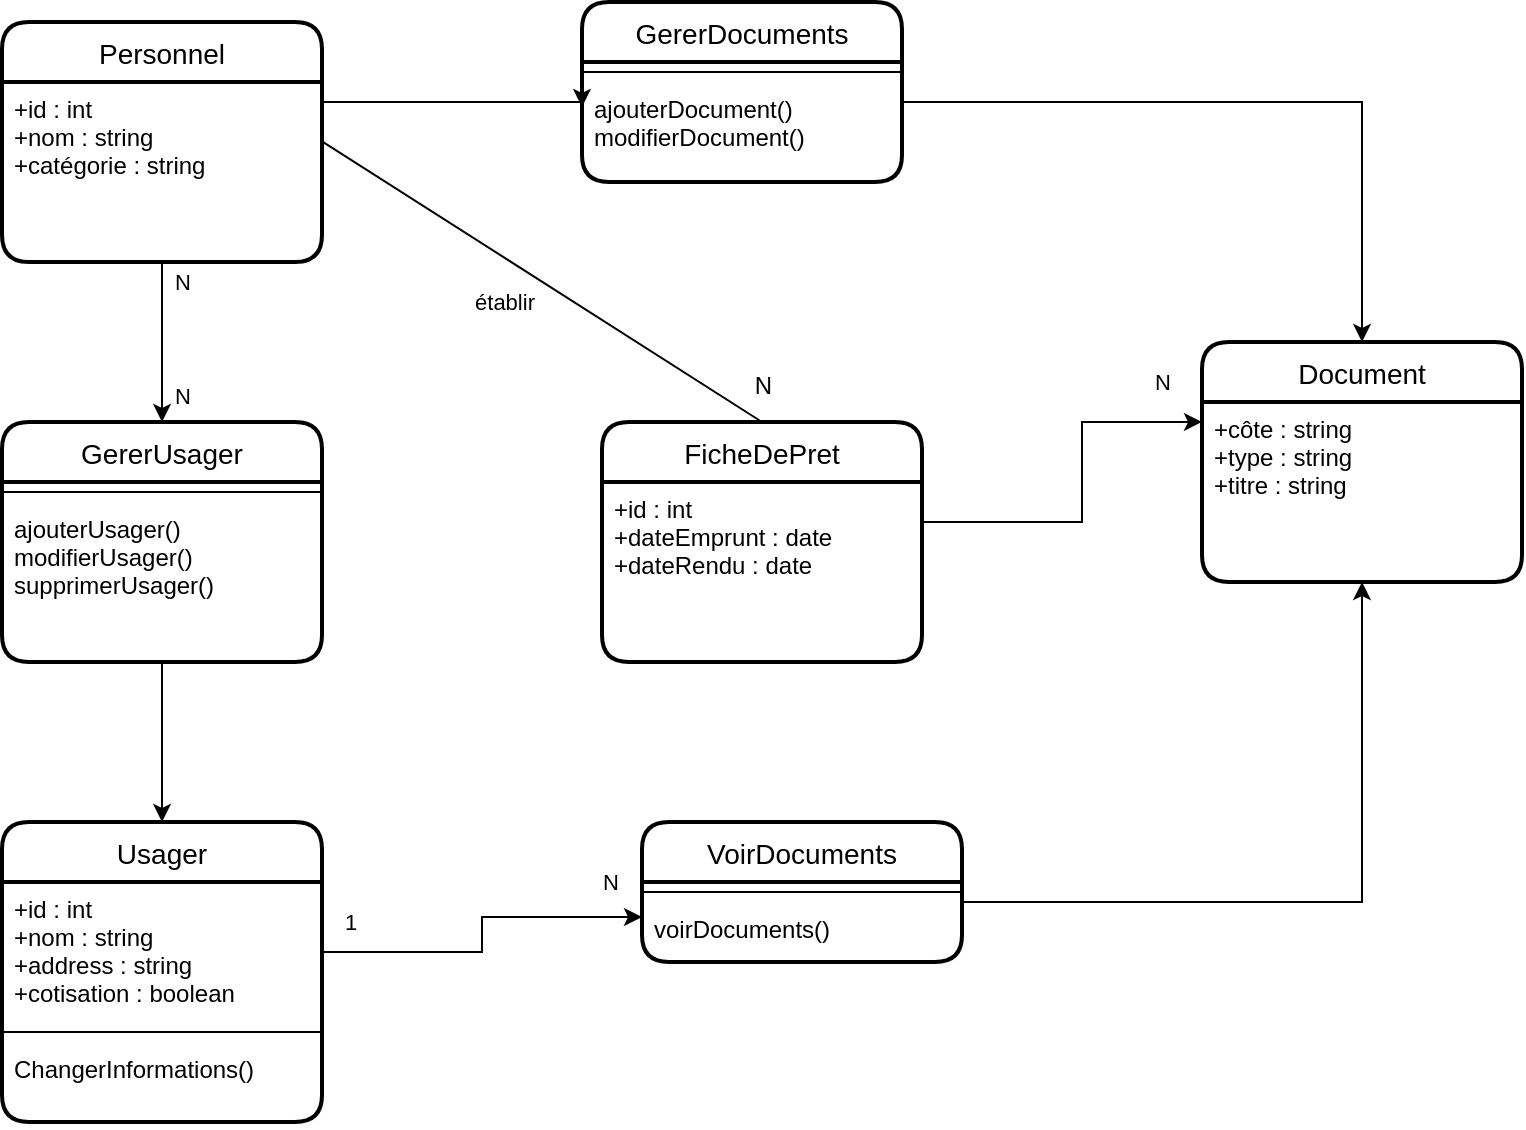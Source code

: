 <mxfile version="20.8.16" type="device"><diagram name="Page-1" id="PXcWsWgDegH-04_7bIJy"><mxGraphModel dx="906" dy="562" grid="1" gridSize="10" guides="1" tooltips="1" connect="1" arrows="1" fold="1" page="1" pageScale="1" pageWidth="850" pageHeight="1100" math="0" shadow="0"><root><mxCell id="0"/><mxCell id="1" parent="0"/><mxCell id="zXpPCSgOhFRxXym9Kdbs-14" value="Document" style="swimlane;childLayout=stackLayout;horizontal=1;startSize=30;horizontalStack=0;rounded=1;fontSize=14;fontStyle=0;strokeWidth=2;resizeParent=0;resizeLast=1;shadow=0;dashed=0;align=center;" vertex="1" parent="1"><mxGeometry x="640" y="200.0" width="160" height="120" as="geometry"/></mxCell><mxCell id="zXpPCSgOhFRxXym9Kdbs-15" value="+côte : string&#10;+type : string&#10;+titre : string" style="align=left;strokeColor=none;fillColor=none;spacingLeft=4;fontSize=12;verticalAlign=top;resizable=0;rotatable=0;part=1;" vertex="1" parent="zXpPCSgOhFRxXym9Kdbs-14"><mxGeometry y="30" width="160" height="90" as="geometry"/></mxCell><mxCell id="zXpPCSgOhFRxXym9Kdbs-16" value="" style="line;strokeWidth=1;rotatable=0;dashed=0;labelPosition=right;align=left;verticalAlign=middle;spacingTop=0;spacingLeft=6;points=[];portConstraint=eastwest;" vertex="1" parent="zXpPCSgOhFRxXym9Kdbs-14"><mxGeometry y="120" width="160" as="geometry"/></mxCell><mxCell id="zXpPCSgOhFRxXym9Kdbs-22" value="Usager" style="swimlane;childLayout=stackLayout;horizontal=1;startSize=30;horizontalStack=0;rounded=1;fontSize=14;fontStyle=0;strokeWidth=2;resizeParent=0;resizeLast=1;shadow=0;dashed=0;align=center;" vertex="1" parent="1"><mxGeometry x="40" y="440" width="160" height="150" as="geometry"/></mxCell><mxCell id="zXpPCSgOhFRxXym9Kdbs-64" value="+id : int&#10;+nom : string&#10;+address : string&#10;+cotisation : boolean" style="text;strokeColor=none;fillColor=none;spacingLeft=4;spacingRight=4;overflow=hidden;rotatable=0;points=[[0,0.5],[1,0.5]];portConstraint=eastwest;fontSize=12;" vertex="1" parent="zXpPCSgOhFRxXym9Kdbs-22"><mxGeometry y="30" width="160" height="70" as="geometry"/></mxCell><mxCell id="zXpPCSgOhFRxXym9Kdbs-66" value="" style="line;strokeWidth=1;rotatable=0;dashed=0;labelPosition=right;align=left;verticalAlign=middle;spacingTop=0;spacingLeft=6;points=[];portConstraint=eastwest;" vertex="1" parent="zXpPCSgOhFRxXym9Kdbs-22"><mxGeometry y="100" width="160" height="10" as="geometry"/></mxCell><mxCell id="zXpPCSgOhFRxXym9Kdbs-67" value="ChangerInformations()" style="text;strokeColor=none;fillColor=none;spacingLeft=4;spacingRight=4;overflow=hidden;rotatable=0;points=[[0,0.5],[1,0.5]];portConstraint=eastwest;fontSize=12;" vertex="1" parent="zXpPCSgOhFRxXym9Kdbs-22"><mxGeometry y="110" width="160" height="40" as="geometry"/></mxCell><mxCell id="zXpPCSgOhFRxXym9Kdbs-81" style="edgeStyle=orthogonalEdgeStyle;rounded=0;orthogonalLoop=1;jettySize=auto;html=1;exitX=0.5;exitY=1;exitDx=0;exitDy=0;entryX=0.5;entryY=0;entryDx=0;entryDy=0;" edge="1" parent="1" source="zXpPCSgOhFRxXym9Kdbs-24" target="zXpPCSgOhFRxXym9Kdbs-78"><mxGeometry relative="1" as="geometry"/></mxCell><mxCell id="zXpPCSgOhFRxXym9Kdbs-83" value="N" style="edgeLabel;html=1;align=center;verticalAlign=middle;resizable=0;points=[];" vertex="1" connectable="0" parent="zXpPCSgOhFRxXym9Kdbs-81"><mxGeometry x="-0.767" y="2" relative="1" as="geometry"><mxPoint x="8" as="offset"/></mxGeometry></mxCell><mxCell id="zXpPCSgOhFRxXym9Kdbs-84" value="N" style="edgeLabel;html=1;align=center;verticalAlign=middle;resizable=0;points=[];" vertex="1" connectable="0" parent="zXpPCSgOhFRxXym9Kdbs-81"><mxGeometry x="0.667" y="1" relative="1" as="geometry"><mxPoint x="9" as="offset"/></mxGeometry></mxCell><mxCell id="zXpPCSgOhFRxXym9Kdbs-24" value="Personnel" style="swimlane;childLayout=stackLayout;horizontal=1;startSize=30;horizontalStack=0;rounded=1;fontSize=14;fontStyle=0;strokeWidth=2;resizeParent=0;resizeLast=1;shadow=0;dashed=0;align=center;" vertex="1" parent="1"><mxGeometry x="40" y="40" width="160" height="120" as="geometry"><mxRectangle x="40" y="40" width="100" height="30" as="alternateBounds"/></mxGeometry></mxCell><mxCell id="zXpPCSgOhFRxXym9Kdbs-25" value="+id : int&#10;+nom : string&#10;+catégorie : string" style="align=left;strokeColor=none;fillColor=none;spacingLeft=4;fontSize=12;verticalAlign=top;resizable=0;rotatable=0;part=1;" vertex="1" parent="zXpPCSgOhFRxXym9Kdbs-24"><mxGeometry y="30" width="160" height="90" as="geometry"/></mxCell><mxCell id="zXpPCSgOhFRxXym9Kdbs-26" value="FicheDePret" style="swimlane;childLayout=stackLayout;horizontal=1;startSize=30;horizontalStack=0;rounded=1;fontSize=14;fontStyle=0;strokeWidth=2;resizeParent=0;resizeLast=1;shadow=0;dashed=0;align=center;" vertex="1" parent="1"><mxGeometry x="340" y="240" width="160" height="120" as="geometry"/></mxCell><mxCell id="zXpPCSgOhFRxXym9Kdbs-27" value="+id : int&#10;+dateEmprunt : date&#10;+dateRendu : date" style="align=left;strokeColor=none;fillColor=none;spacingLeft=4;fontSize=12;verticalAlign=top;resizable=0;rotatable=0;part=1;" vertex="1" parent="zXpPCSgOhFRxXym9Kdbs-26"><mxGeometry y="30" width="160" height="90" as="geometry"/></mxCell><mxCell id="zXpPCSgOhFRxXym9Kdbs-29" value="" style="endArrow=none;html=1;rounded=0;entryX=0.5;entryY=0;entryDx=0;entryDy=0;" edge="1" parent="1" target="zXpPCSgOhFRxXym9Kdbs-26"><mxGeometry relative="1" as="geometry"><mxPoint x="200" y="99.66" as="sourcePoint"/><mxPoint x="290" y="200" as="targetPoint"/></mxGeometry></mxCell><mxCell id="zXpPCSgOhFRxXym9Kdbs-30" value="N" style="resizable=0;html=1;align=right;verticalAlign=bottom;" connectable="0" vertex="1" parent="zXpPCSgOhFRxXym9Kdbs-29"><mxGeometry x="1" relative="1" as="geometry"><mxPoint x="5" y="-10" as="offset"/></mxGeometry></mxCell><mxCell id="zXpPCSgOhFRxXym9Kdbs-31" value="établir" style="edgeLabel;html=1;align=center;verticalAlign=middle;resizable=0;points=[];" vertex="1" connectable="0" parent="zXpPCSgOhFRxXym9Kdbs-29"><mxGeometry x="0.153" y="-1" relative="1" as="geometry"><mxPoint x="-36" y="-2" as="offset"/></mxGeometry></mxCell><mxCell id="zXpPCSgOhFRxXym9Kdbs-41" value="VoirDocuments" style="swimlane;childLayout=stackLayout;horizontal=1;startSize=30;horizontalStack=0;rounded=1;fontSize=14;fontStyle=0;strokeWidth=2;resizeParent=0;resizeLast=1;shadow=0;dashed=0;align=center;" vertex="1" parent="1"><mxGeometry x="360" y="440" width="160" height="70" as="geometry"/></mxCell><mxCell id="zXpPCSgOhFRxXym9Kdbs-43" value="" style="line;strokeWidth=1;rotatable=0;dashed=0;labelPosition=right;align=left;verticalAlign=middle;spacingTop=0;spacingLeft=6;points=[];portConstraint=eastwest;" vertex="1" parent="zXpPCSgOhFRxXym9Kdbs-41"><mxGeometry y="30" width="160" height="10" as="geometry"/></mxCell><mxCell id="zXpPCSgOhFRxXym9Kdbs-42" value="voirDocuments()" style="align=left;strokeColor=none;fillColor=none;spacingLeft=4;fontSize=12;verticalAlign=top;resizable=0;rotatable=0;part=1;" vertex="1" parent="zXpPCSgOhFRxXym9Kdbs-41"><mxGeometry y="40" width="160" height="30" as="geometry"/></mxCell><mxCell id="zXpPCSgOhFRxXym9Kdbs-71" value="GererDocuments" style="swimlane;childLayout=stackLayout;horizontal=1;startSize=30;horizontalStack=0;rounded=1;fontSize=14;fontStyle=0;strokeWidth=2;resizeParent=0;resizeLast=1;shadow=0;dashed=0;align=center;" vertex="1" parent="1"><mxGeometry x="330" y="30" width="160" height="90" as="geometry"/></mxCell><mxCell id="zXpPCSgOhFRxXym9Kdbs-73" value="" style="line;strokeWidth=1;rotatable=0;dashed=0;labelPosition=right;align=left;verticalAlign=middle;spacingTop=0;spacingLeft=6;points=[];portConstraint=eastwest;" vertex="1" parent="zXpPCSgOhFRxXym9Kdbs-71"><mxGeometry y="30" width="160" height="10" as="geometry"/></mxCell><mxCell id="zXpPCSgOhFRxXym9Kdbs-72" value="ajouterDocument()&#10;modifierDocument()&#10;" style="align=left;strokeColor=none;fillColor=none;spacingLeft=4;fontSize=12;verticalAlign=top;resizable=0;rotatable=0;part=1;" vertex="1" parent="zXpPCSgOhFRxXym9Kdbs-71"><mxGeometry y="40" width="160" height="50" as="geometry"/></mxCell><mxCell id="zXpPCSgOhFRxXym9Kdbs-75" style="edgeStyle=orthogonalEdgeStyle;rounded=0;orthogonalLoop=1;jettySize=auto;html=1;exitX=1;exitY=0.5;exitDx=0;exitDy=0;entryX=0;entryY=0.25;entryDx=0;entryDy=0;" edge="1" parent="1" source="zXpPCSgOhFRxXym9Kdbs-25" target="zXpPCSgOhFRxXym9Kdbs-72"><mxGeometry relative="1" as="geometry"><mxPoint x="360" y="260" as="targetPoint"/><Array as="points"><mxPoint x="200" y="80"/><mxPoint x="330" y="80"/></Array></mxGeometry></mxCell><mxCell id="zXpPCSgOhFRxXym9Kdbs-77" style="edgeStyle=orthogonalEdgeStyle;rounded=0;orthogonalLoop=1;jettySize=auto;html=1;exitX=1;exitY=0.25;exitDx=0;exitDy=0;entryX=0.5;entryY=0;entryDx=0;entryDy=0;" edge="1" parent="1" source="zXpPCSgOhFRxXym9Kdbs-72" target="zXpPCSgOhFRxXym9Kdbs-14"><mxGeometry relative="1" as="geometry"><Array as="points"><mxPoint x="490" y="80"/><mxPoint x="720" y="80"/></Array></mxGeometry></mxCell><mxCell id="zXpPCSgOhFRxXym9Kdbs-82" style="edgeStyle=orthogonalEdgeStyle;rounded=0;orthogonalLoop=1;jettySize=auto;html=1;exitX=0.5;exitY=1;exitDx=0;exitDy=0;entryX=0.5;entryY=0;entryDx=0;entryDy=0;" edge="1" parent="1" source="zXpPCSgOhFRxXym9Kdbs-78" target="zXpPCSgOhFRxXym9Kdbs-22"><mxGeometry relative="1" as="geometry"/></mxCell><mxCell id="zXpPCSgOhFRxXym9Kdbs-78" value="GererUsager" style="swimlane;childLayout=stackLayout;horizontal=1;startSize=30;horizontalStack=0;rounded=1;fontSize=14;fontStyle=0;strokeWidth=2;resizeParent=0;resizeLast=1;shadow=0;dashed=0;align=center;" vertex="1" parent="1"><mxGeometry x="40" y="240" width="160" height="120" as="geometry"/></mxCell><mxCell id="zXpPCSgOhFRxXym9Kdbs-80" value="" style="line;strokeWidth=1;rotatable=0;dashed=0;labelPosition=right;align=left;verticalAlign=middle;spacingTop=0;spacingLeft=6;points=[];portConstraint=eastwest;" vertex="1" parent="zXpPCSgOhFRxXym9Kdbs-78"><mxGeometry y="30" width="160" height="10" as="geometry"/></mxCell><mxCell id="zXpPCSgOhFRxXym9Kdbs-79" value="ajouterUsager()&#10;modifierUsager()&#10;supprimerUsager()" style="align=left;strokeColor=none;fillColor=none;spacingLeft=4;fontSize=12;verticalAlign=top;resizable=0;rotatable=0;part=1;" vertex="1" parent="zXpPCSgOhFRxXym9Kdbs-78"><mxGeometry y="40" width="160" height="80" as="geometry"/></mxCell><mxCell id="zXpPCSgOhFRxXym9Kdbs-87" style="edgeStyle=orthogonalEdgeStyle;rounded=0;orthogonalLoop=1;jettySize=auto;html=1;exitX=1;exitY=0.25;exitDx=0;exitDy=0;entryX=0;entryY=0.111;entryDx=0;entryDy=0;entryPerimeter=0;" edge="1" parent="1" source="zXpPCSgOhFRxXym9Kdbs-27" target="zXpPCSgOhFRxXym9Kdbs-15"><mxGeometry relative="1" as="geometry"><Array as="points"><mxPoint x="500" y="290"/><mxPoint x="580" y="290"/><mxPoint x="580" y="240"/></Array></mxGeometry></mxCell><mxCell id="zXpPCSgOhFRxXym9Kdbs-88" value="N" style="edgeLabel;html=1;align=center;verticalAlign=middle;resizable=0;points=[];" vertex="1" connectable="0" parent="zXpPCSgOhFRxXym9Kdbs-87"><mxGeometry x="0.751" y="1" relative="1" as="geometry"><mxPoint x="4" y="-19" as="offset"/></mxGeometry></mxCell><mxCell id="zXpPCSgOhFRxXym9Kdbs-90" style="edgeStyle=orthogonalEdgeStyle;rounded=0;orthogonalLoop=1;jettySize=auto;html=1;exitX=1;exitY=0;exitDx=0;exitDy=0;" edge="1" parent="1" source="zXpPCSgOhFRxXym9Kdbs-42" target="zXpPCSgOhFRxXym9Kdbs-15"><mxGeometry relative="1" as="geometry"><Array as="points"><mxPoint x="720" y="480"/></Array></mxGeometry></mxCell><mxCell id="zXpPCSgOhFRxXym9Kdbs-91" style="edgeStyle=orthogonalEdgeStyle;rounded=0;orthogonalLoop=1;jettySize=auto;html=1;exitX=1;exitY=0.5;exitDx=0;exitDy=0;entryX=0;entryY=0.25;entryDx=0;entryDy=0;" edge="1" parent="1" source="zXpPCSgOhFRxXym9Kdbs-64" target="zXpPCSgOhFRxXym9Kdbs-42"><mxGeometry relative="1" as="geometry"/></mxCell><mxCell id="zXpPCSgOhFRxXym9Kdbs-92" value="1" style="edgeLabel;html=1;align=center;verticalAlign=middle;resizable=0;points=[];" vertex="1" connectable="0" parent="zXpPCSgOhFRxXym9Kdbs-91"><mxGeometry x="-0.85" y="-2" relative="1" as="geometry"><mxPoint y="-17" as="offset"/></mxGeometry></mxCell><mxCell id="zXpPCSgOhFRxXym9Kdbs-93" value="N" style="edgeLabel;html=1;align=center;verticalAlign=middle;resizable=0;points=[];" vertex="1" connectable="0" parent="zXpPCSgOhFRxXym9Kdbs-91"><mxGeometry x="0.82" relative="1" as="geometry"><mxPoint y="-18" as="offset"/></mxGeometry></mxCell></root></mxGraphModel></diagram></mxfile>